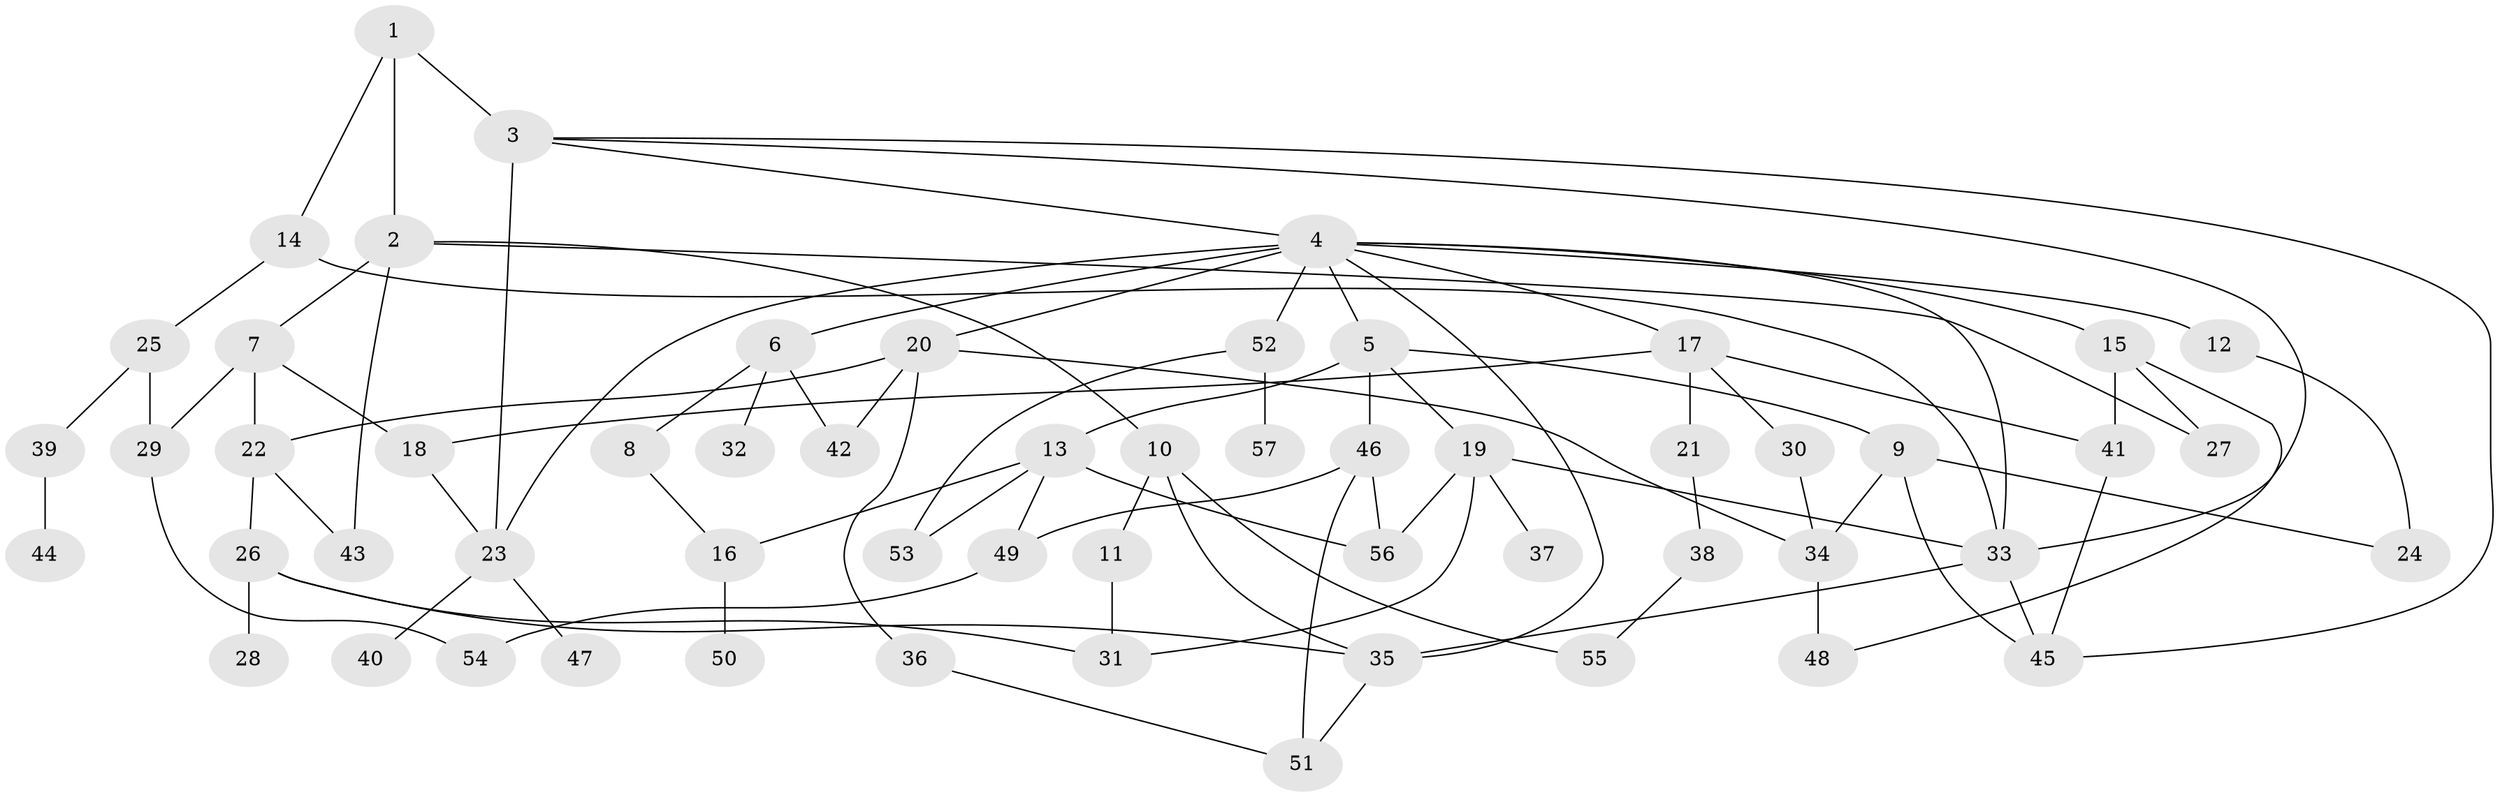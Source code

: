// original degree distribution, {4: 0.13157894736842105, 3: 0.22807017543859648, 12: 0.008771929824561403, 5: 0.05263157894736842, 6: 0.03508771929824561, 2: 0.3157894736842105, 1: 0.22807017543859648}
// Generated by graph-tools (version 1.1) at 2025/34/03/09/25 02:34:16]
// undirected, 57 vertices, 89 edges
graph export_dot {
graph [start="1"]
  node [color=gray90,style=filled];
  1;
  2;
  3;
  4;
  5;
  6;
  7;
  8;
  9;
  10;
  11;
  12;
  13;
  14;
  15;
  16;
  17;
  18;
  19;
  20;
  21;
  22;
  23;
  24;
  25;
  26;
  27;
  28;
  29;
  30;
  31;
  32;
  33;
  34;
  35;
  36;
  37;
  38;
  39;
  40;
  41;
  42;
  43;
  44;
  45;
  46;
  47;
  48;
  49;
  50;
  51;
  52;
  53;
  54;
  55;
  56;
  57;
  1 -- 2 [weight=1.0];
  1 -- 3 [weight=1.0];
  1 -- 14 [weight=1.0];
  2 -- 7 [weight=2.0];
  2 -- 10 [weight=1.0];
  2 -- 27 [weight=1.0];
  2 -- 43 [weight=1.0];
  3 -- 4 [weight=2.0];
  3 -- 23 [weight=3.0];
  3 -- 33 [weight=1.0];
  3 -- 45 [weight=1.0];
  4 -- 5 [weight=1.0];
  4 -- 6 [weight=1.0];
  4 -- 12 [weight=1.0];
  4 -- 15 [weight=1.0];
  4 -- 17 [weight=1.0];
  4 -- 20 [weight=1.0];
  4 -- 23 [weight=1.0];
  4 -- 33 [weight=1.0];
  4 -- 35 [weight=1.0];
  4 -- 52 [weight=1.0];
  5 -- 9 [weight=1.0];
  5 -- 13 [weight=1.0];
  5 -- 19 [weight=1.0];
  5 -- 46 [weight=1.0];
  6 -- 8 [weight=1.0];
  6 -- 32 [weight=1.0];
  6 -- 42 [weight=1.0];
  7 -- 18 [weight=1.0];
  7 -- 22 [weight=1.0];
  7 -- 29 [weight=1.0];
  8 -- 16 [weight=1.0];
  9 -- 24 [weight=1.0];
  9 -- 34 [weight=1.0];
  9 -- 45 [weight=1.0];
  10 -- 11 [weight=1.0];
  10 -- 35 [weight=1.0];
  10 -- 55 [weight=1.0];
  11 -- 31 [weight=3.0];
  12 -- 24 [weight=1.0];
  13 -- 16 [weight=1.0];
  13 -- 49 [weight=1.0];
  13 -- 53 [weight=1.0];
  13 -- 56 [weight=1.0];
  14 -- 25 [weight=1.0];
  14 -- 33 [weight=1.0];
  15 -- 27 [weight=1.0];
  15 -- 41 [weight=1.0];
  15 -- 48 [weight=1.0];
  16 -- 50 [weight=1.0];
  17 -- 18 [weight=1.0];
  17 -- 21 [weight=1.0];
  17 -- 30 [weight=1.0];
  17 -- 41 [weight=1.0];
  18 -- 23 [weight=1.0];
  19 -- 31 [weight=1.0];
  19 -- 33 [weight=1.0];
  19 -- 37 [weight=1.0];
  19 -- 56 [weight=1.0];
  20 -- 22 [weight=1.0];
  20 -- 34 [weight=1.0];
  20 -- 36 [weight=1.0];
  20 -- 42 [weight=1.0];
  21 -- 38 [weight=1.0];
  22 -- 26 [weight=1.0];
  22 -- 43 [weight=2.0];
  23 -- 40 [weight=1.0];
  23 -- 47 [weight=1.0];
  25 -- 29 [weight=1.0];
  25 -- 39 [weight=1.0];
  26 -- 28 [weight=1.0];
  26 -- 31 [weight=1.0];
  26 -- 35 [weight=1.0];
  29 -- 54 [weight=1.0];
  30 -- 34 [weight=1.0];
  33 -- 35 [weight=1.0];
  33 -- 45 [weight=1.0];
  34 -- 48 [weight=3.0];
  35 -- 51 [weight=1.0];
  36 -- 51 [weight=1.0];
  38 -- 55 [weight=1.0];
  39 -- 44 [weight=1.0];
  41 -- 45 [weight=1.0];
  46 -- 49 [weight=1.0];
  46 -- 51 [weight=1.0];
  46 -- 56 [weight=1.0];
  49 -- 54 [weight=1.0];
  52 -- 53 [weight=1.0];
  52 -- 57 [weight=1.0];
}
